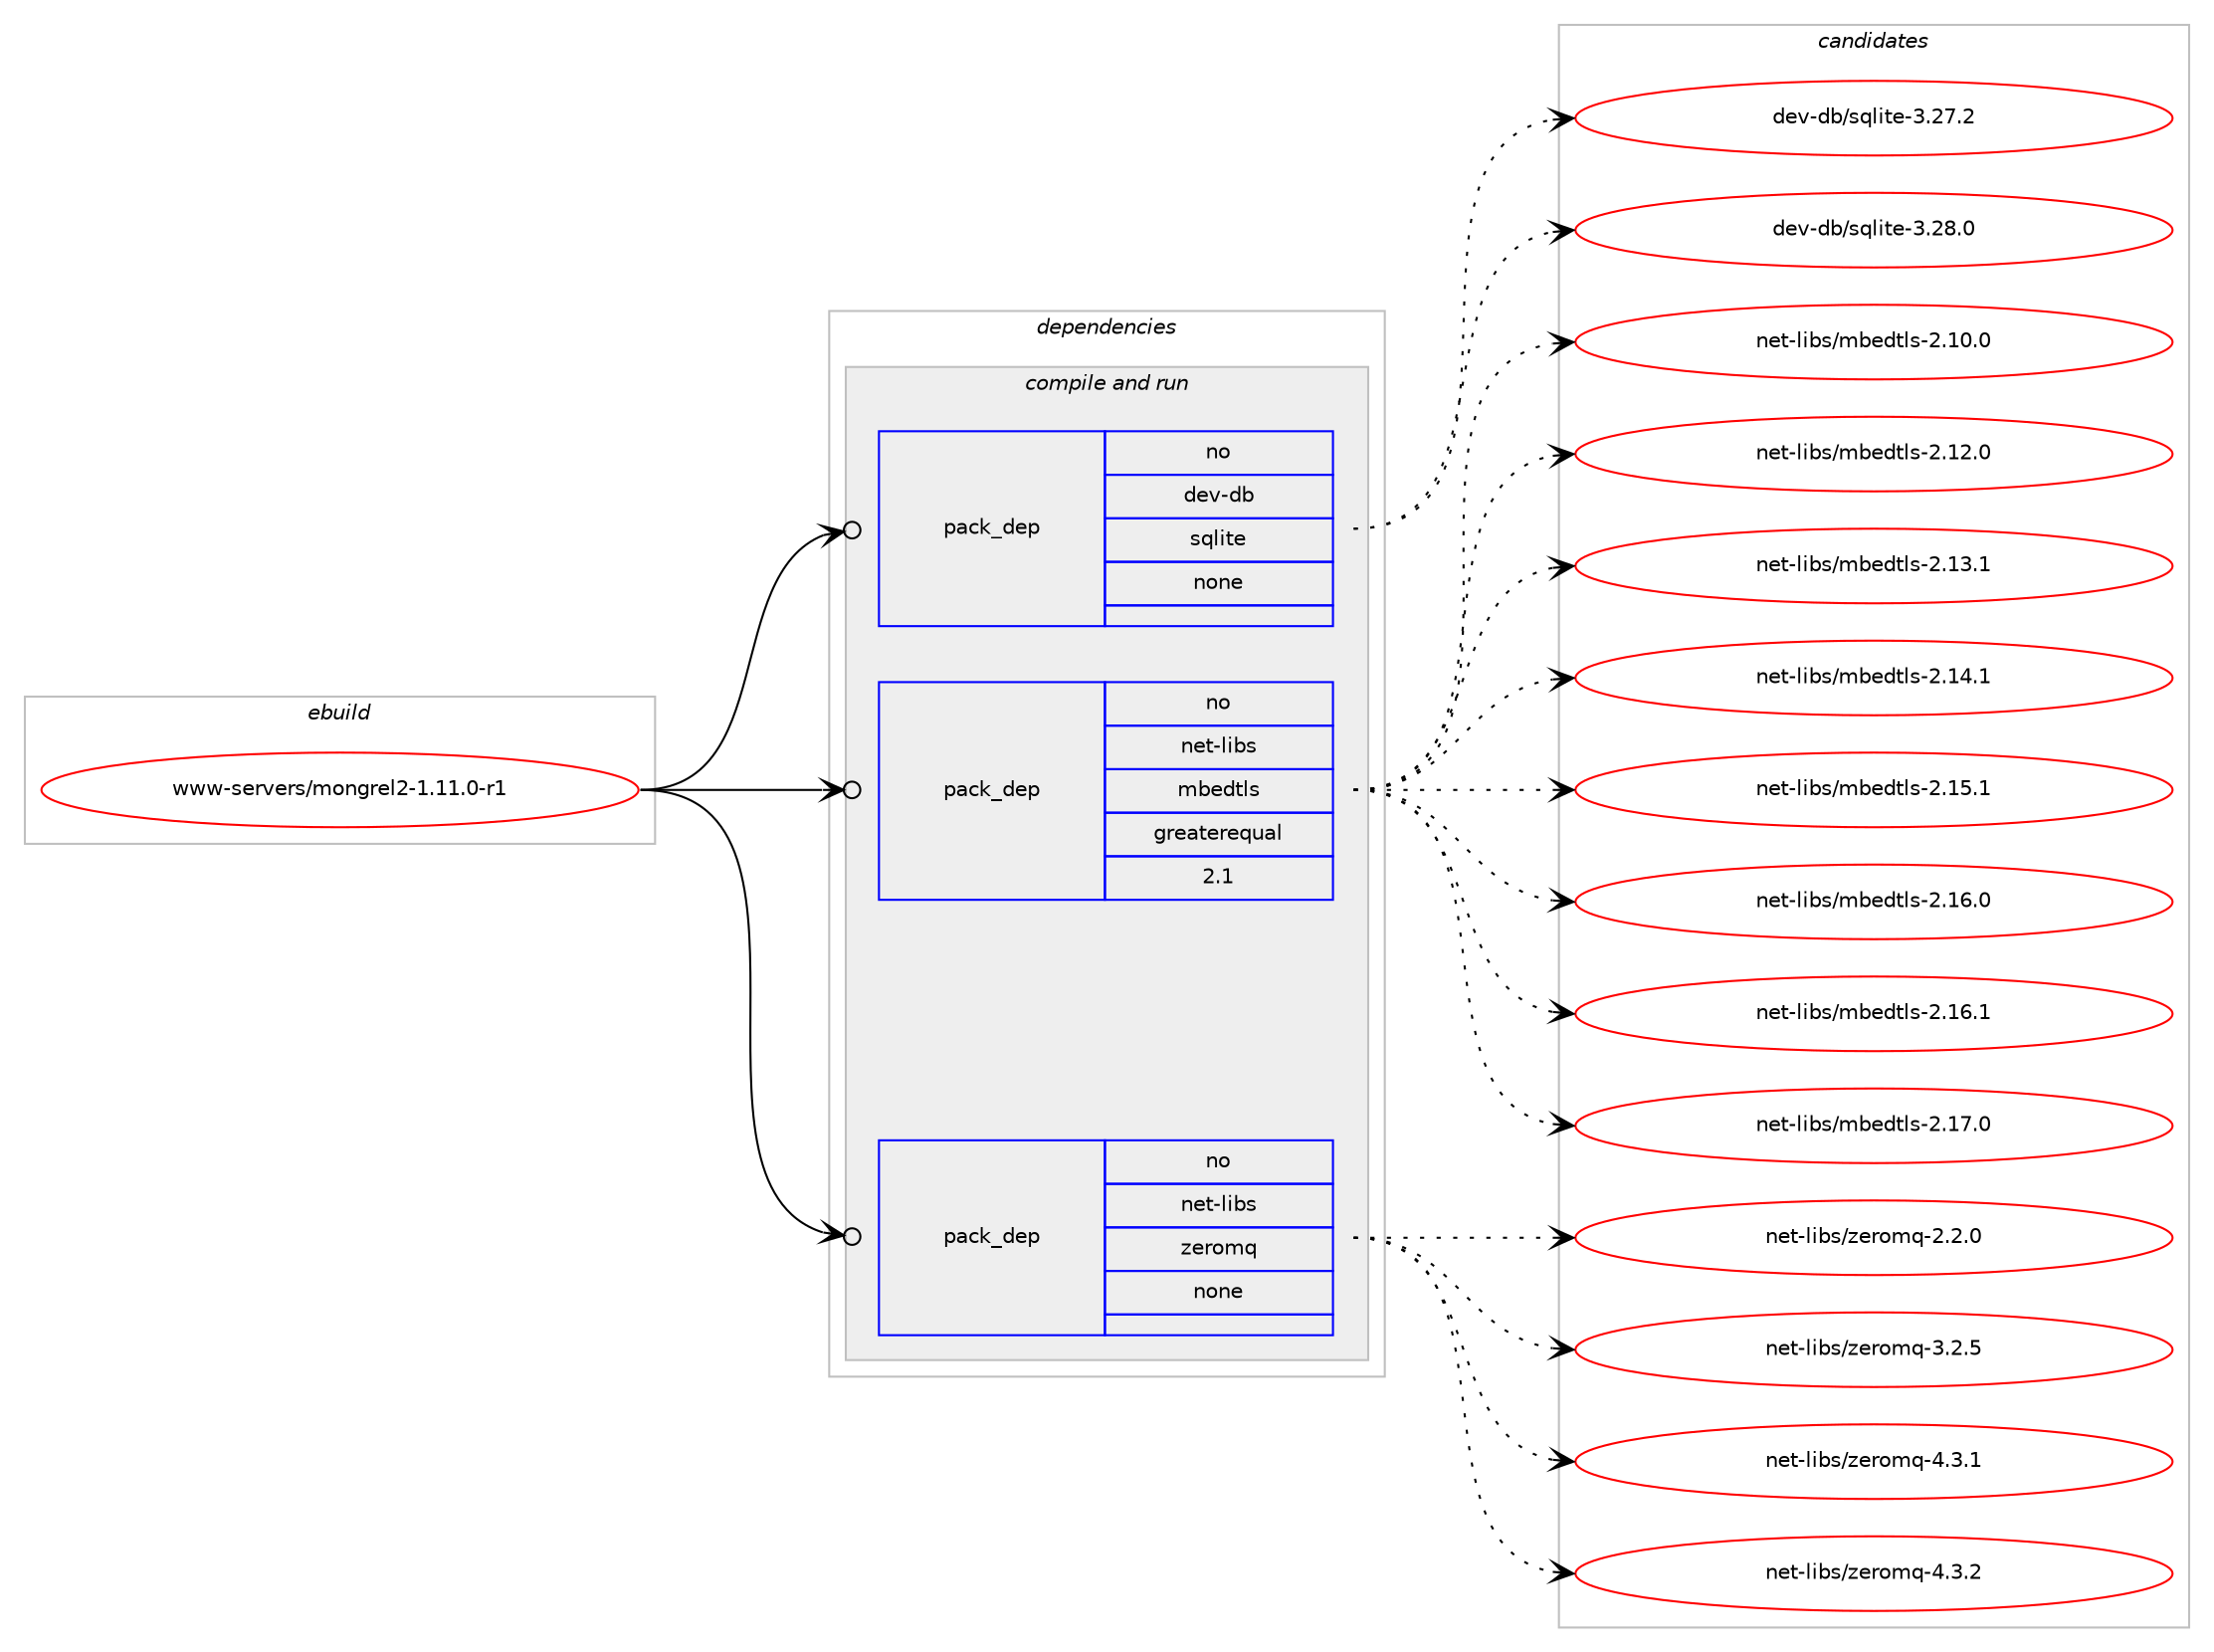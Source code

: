 digraph prolog {

# *************
# Graph options
# *************

newrank=true;
concentrate=true;
compound=true;
graph [rankdir=LR,fontname=Helvetica,fontsize=10,ranksep=1.5];#, ranksep=2.5, nodesep=0.2];
edge  [arrowhead=vee];
node  [fontname=Helvetica,fontsize=10];

# **********
# The ebuild
# **********

subgraph cluster_leftcol {
color=gray;
rank=same;
label=<<i>ebuild</i>>;
id [label="www-servers/mongrel2-1.11.0-r1", color=red, width=4, href="../www-servers/mongrel2-1.11.0-r1.svg"];
}

# ****************
# The dependencies
# ****************

subgraph cluster_midcol {
color=gray;
label=<<i>dependencies</i>>;
subgraph cluster_compile {
fillcolor="#eeeeee";
style=filled;
label=<<i>compile</i>>;
}
subgraph cluster_compileandrun {
fillcolor="#eeeeee";
style=filled;
label=<<i>compile and run</i>>;
subgraph pack1780 {
dependency2414 [label=<<TABLE BORDER="0" CELLBORDER="1" CELLSPACING="0" CELLPADDING="4" WIDTH="220"><TR><TD ROWSPAN="6" CELLPADDING="30">pack_dep</TD></TR><TR><TD WIDTH="110">no</TD></TR><TR><TD>dev-db</TD></TR><TR><TD>sqlite</TD></TR><TR><TD>none</TD></TR><TR><TD></TD></TR></TABLE>>, shape=none, color=blue];
}
id:e -> dependency2414:w [weight=20,style="solid",arrowhead="odotvee"];
subgraph pack1781 {
dependency2415 [label=<<TABLE BORDER="0" CELLBORDER="1" CELLSPACING="0" CELLPADDING="4" WIDTH="220"><TR><TD ROWSPAN="6" CELLPADDING="30">pack_dep</TD></TR><TR><TD WIDTH="110">no</TD></TR><TR><TD>net-libs</TD></TR><TR><TD>mbedtls</TD></TR><TR><TD>greaterequal</TD></TR><TR><TD>2.1</TD></TR></TABLE>>, shape=none, color=blue];
}
id:e -> dependency2415:w [weight=20,style="solid",arrowhead="odotvee"];
subgraph pack1782 {
dependency2416 [label=<<TABLE BORDER="0" CELLBORDER="1" CELLSPACING="0" CELLPADDING="4" WIDTH="220"><TR><TD ROWSPAN="6" CELLPADDING="30">pack_dep</TD></TR><TR><TD WIDTH="110">no</TD></TR><TR><TD>net-libs</TD></TR><TR><TD>zeromq</TD></TR><TR><TD>none</TD></TR><TR><TD></TD></TR></TABLE>>, shape=none, color=blue];
}
id:e -> dependency2416:w [weight=20,style="solid",arrowhead="odotvee"];
}
subgraph cluster_run {
fillcolor="#eeeeee";
style=filled;
label=<<i>run</i>>;
}
}

# **************
# The candidates
# **************

subgraph cluster_choices {
rank=same;
color=gray;
label=<<i>candidates</i>>;

subgraph choice1780 {
color=black;
nodesep=1;
choice10010111845100984711511310810511610145514650554650 [label="dev-db/sqlite-3.27.2", color=red, width=4,href="../dev-db/sqlite-3.27.2.svg"];
choice10010111845100984711511310810511610145514650564648 [label="dev-db/sqlite-3.28.0", color=red, width=4,href="../dev-db/sqlite-3.28.0.svg"];
dependency2414:e -> choice10010111845100984711511310810511610145514650554650:w [style=dotted,weight="100"];
dependency2414:e -> choice10010111845100984711511310810511610145514650564648:w [style=dotted,weight="100"];
}
subgraph choice1781 {
color=black;
nodesep=1;
choice1101011164510810598115471099810110011610811545504649484648 [label="net-libs/mbedtls-2.10.0", color=red, width=4,href="../net-libs/mbedtls-2.10.0.svg"];
choice1101011164510810598115471099810110011610811545504649504648 [label="net-libs/mbedtls-2.12.0", color=red, width=4,href="../net-libs/mbedtls-2.12.0.svg"];
choice1101011164510810598115471099810110011610811545504649514649 [label="net-libs/mbedtls-2.13.1", color=red, width=4,href="../net-libs/mbedtls-2.13.1.svg"];
choice1101011164510810598115471099810110011610811545504649524649 [label="net-libs/mbedtls-2.14.1", color=red, width=4,href="../net-libs/mbedtls-2.14.1.svg"];
choice1101011164510810598115471099810110011610811545504649534649 [label="net-libs/mbedtls-2.15.1", color=red, width=4,href="../net-libs/mbedtls-2.15.1.svg"];
choice1101011164510810598115471099810110011610811545504649544648 [label="net-libs/mbedtls-2.16.0", color=red, width=4,href="../net-libs/mbedtls-2.16.0.svg"];
choice1101011164510810598115471099810110011610811545504649544649 [label="net-libs/mbedtls-2.16.1", color=red, width=4,href="../net-libs/mbedtls-2.16.1.svg"];
choice1101011164510810598115471099810110011610811545504649554648 [label="net-libs/mbedtls-2.17.0", color=red, width=4,href="../net-libs/mbedtls-2.17.0.svg"];
dependency2415:e -> choice1101011164510810598115471099810110011610811545504649484648:w [style=dotted,weight="100"];
dependency2415:e -> choice1101011164510810598115471099810110011610811545504649504648:w [style=dotted,weight="100"];
dependency2415:e -> choice1101011164510810598115471099810110011610811545504649514649:w [style=dotted,weight="100"];
dependency2415:e -> choice1101011164510810598115471099810110011610811545504649524649:w [style=dotted,weight="100"];
dependency2415:e -> choice1101011164510810598115471099810110011610811545504649534649:w [style=dotted,weight="100"];
dependency2415:e -> choice1101011164510810598115471099810110011610811545504649544648:w [style=dotted,weight="100"];
dependency2415:e -> choice1101011164510810598115471099810110011610811545504649544649:w [style=dotted,weight="100"];
dependency2415:e -> choice1101011164510810598115471099810110011610811545504649554648:w [style=dotted,weight="100"];
}
subgraph choice1782 {
color=black;
nodesep=1;
choice110101116451081059811547122101114111109113455046504648 [label="net-libs/zeromq-2.2.0", color=red, width=4,href="../net-libs/zeromq-2.2.0.svg"];
choice110101116451081059811547122101114111109113455146504653 [label="net-libs/zeromq-3.2.5", color=red, width=4,href="../net-libs/zeromq-3.2.5.svg"];
choice110101116451081059811547122101114111109113455246514649 [label="net-libs/zeromq-4.3.1", color=red, width=4,href="../net-libs/zeromq-4.3.1.svg"];
choice110101116451081059811547122101114111109113455246514650 [label="net-libs/zeromq-4.3.2", color=red, width=4,href="../net-libs/zeromq-4.3.2.svg"];
dependency2416:e -> choice110101116451081059811547122101114111109113455046504648:w [style=dotted,weight="100"];
dependency2416:e -> choice110101116451081059811547122101114111109113455146504653:w [style=dotted,weight="100"];
dependency2416:e -> choice110101116451081059811547122101114111109113455246514649:w [style=dotted,weight="100"];
dependency2416:e -> choice110101116451081059811547122101114111109113455246514650:w [style=dotted,weight="100"];
}
}

}
